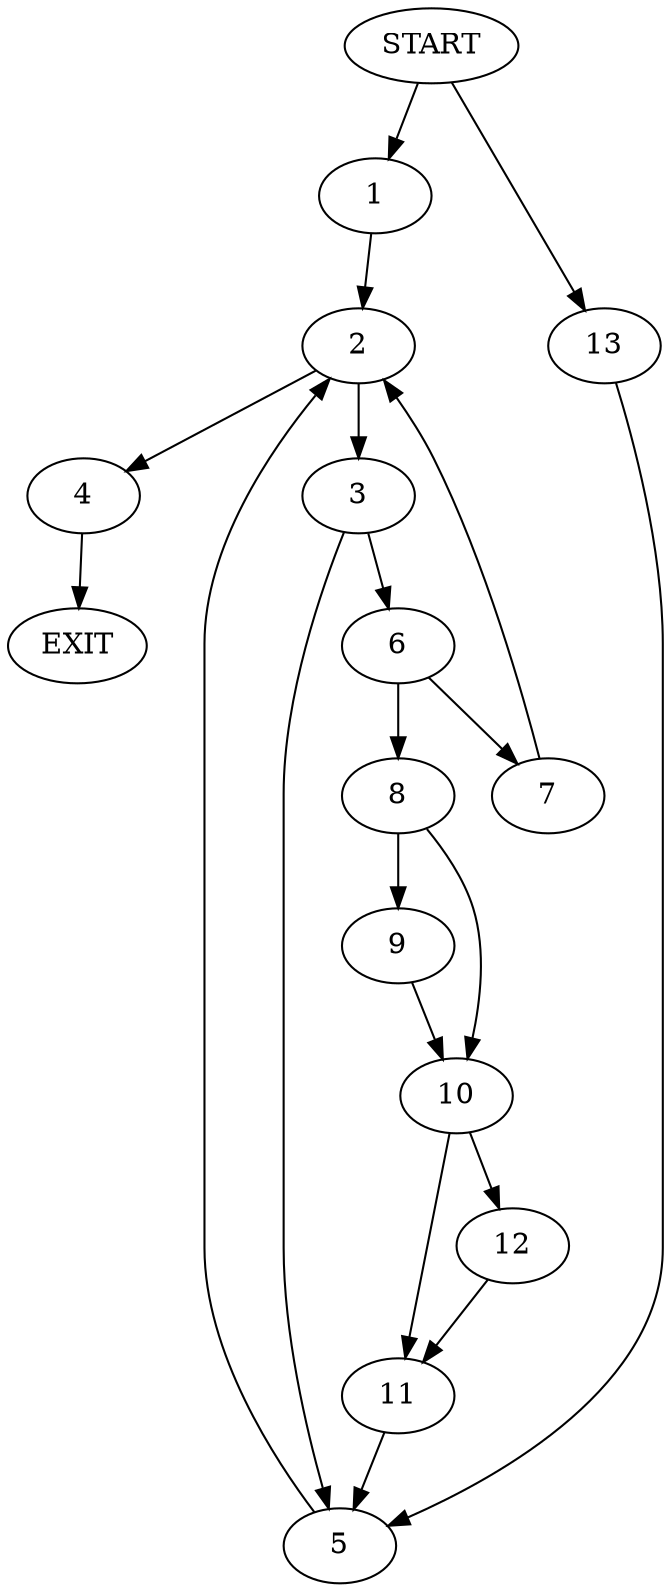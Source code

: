 digraph {
0 [label="START"]
14 [label="EXIT"]
0 -> 1
1 -> 2
2 -> 3
2 -> 4
3 -> 5
3 -> 6
4 -> 14
6 -> 7
6 -> 8
5 -> 2
8 -> 9
8 -> 10
7 -> 2
10 -> 11
10 -> 12
9 -> 10
11 -> 5
12 -> 11
0 -> 13
13 -> 5
}
